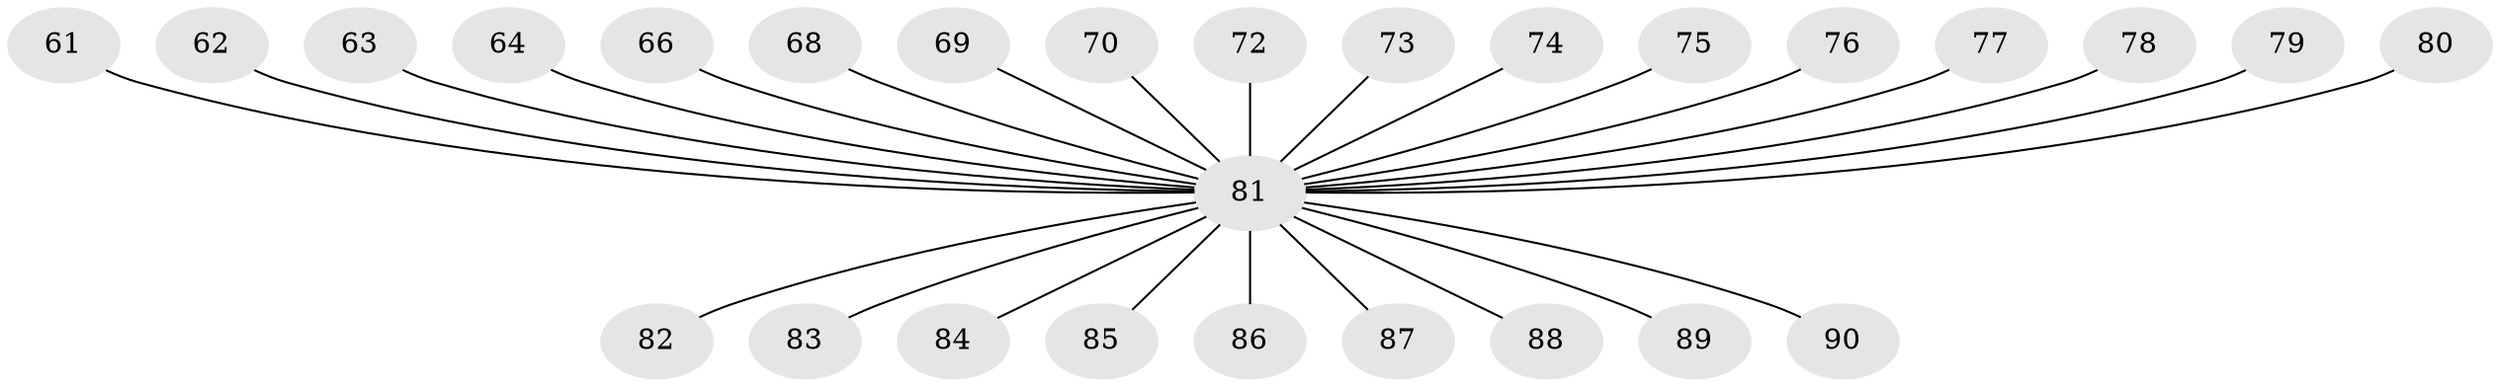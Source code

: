 // original degree distribution, {11: 0.011111111111111112, 2: 0.25555555555555554, 5: 0.03333333333333333, 3: 0.14444444444444443, 4: 0.044444444444444446, 6: 0.011111111111111112, 1: 0.5}
// Generated by graph-tools (version 1.1) at 2025/56/03/04/25 21:56:00]
// undirected, 27 vertices, 26 edges
graph export_dot {
graph [start="1"]
  node [color=gray90,style=filled];
  61 [super="+51+55"];
  62;
  63;
  64;
  66;
  68 [super="+49"];
  69;
  70;
  72;
  73;
  74;
  75;
  76;
  77;
  78;
  79;
  80;
  81 [super="+31+36+67+71+57+58+60"];
  82;
  83;
  84;
  85;
  86;
  87;
  88;
  89;
  90;
  61 -- 81;
  62 -- 81;
  63 -- 81;
  64 -- 81;
  66 -- 81;
  68 -- 81;
  69 -- 81;
  70 -- 81;
  72 -- 81;
  73 -- 81;
  74 -- 81;
  75 -- 81;
  76 -- 81;
  77 -- 81;
  78 -- 81;
  79 -- 81;
  80 -- 81;
  81 -- 86;
  81 -- 82;
  81 -- 83;
  81 -- 84;
  81 -- 85;
  81 -- 87;
  81 -- 88;
  81 -- 89;
  81 -- 90;
}

